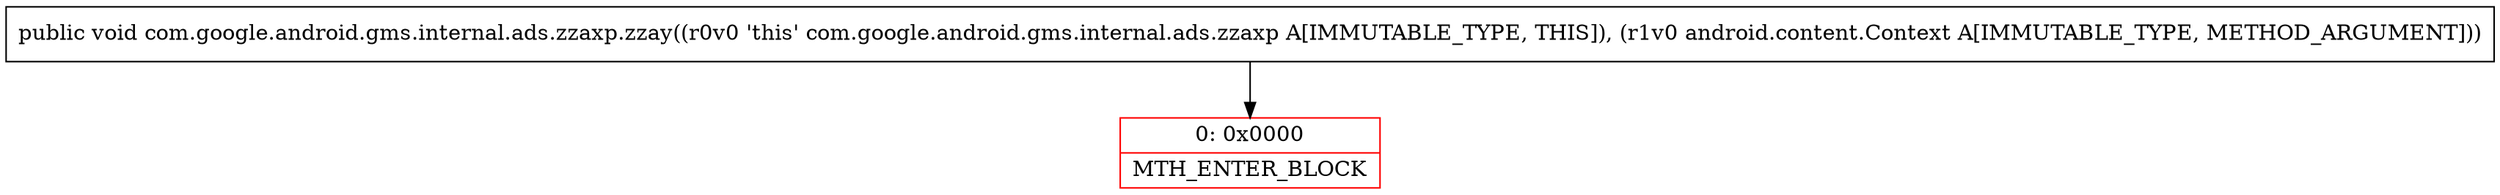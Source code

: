 digraph "CFG forcom.google.android.gms.internal.ads.zzaxp.zzay(Landroid\/content\/Context;)V" {
subgraph cluster_Region_2084342986 {
label = "R(0)";
node [shape=record,color=blue];
}
Node_0 [shape=record,color=red,label="{0\:\ 0x0000|MTH_ENTER_BLOCK\l}"];
MethodNode[shape=record,label="{public void com.google.android.gms.internal.ads.zzaxp.zzay((r0v0 'this' com.google.android.gms.internal.ads.zzaxp A[IMMUTABLE_TYPE, THIS]), (r1v0 android.content.Context A[IMMUTABLE_TYPE, METHOD_ARGUMENT])) }"];
MethodNode -> Node_0;
}

